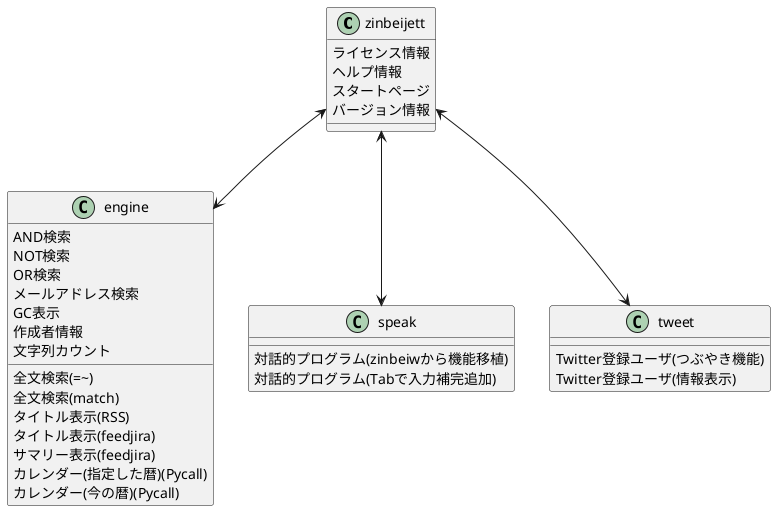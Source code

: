 @startuml zinbeijett

zinbeijett <--> engine
zinbeijett <--> speak
zinbeijett <--> tweet

zinbeijett : ライセンス情報
zinbeijett : ヘルプ情報
zinbeijett : スタートページ
zinbeijett : バージョン情報

engine : 全文検索(=~)
engine : 全文検索(match)
engine : AND検索
engine : NOT検索
engine : OR検索
engine : メールアドレス検索
engine : GC表示
engine : 作成者情報
engine : 文字列カウント
engine : タイトル表示(RSS)
engine : タイトル表示(feedjira)
engine : サマリー表示(feedjira)
engine : カレンダー(指定した暦)(Pycall)
engine : カレンダー(今の暦)(Pycall)

speak : 対話的プログラム(zinbeiwから機能移植)
speak : 対話的プログラム(Tabで入力補完追加)

tweet : Twitter登録ユーザ(つぶやき機能)
tweet : Twitter登録ユーザ(情報表示)

@enduml